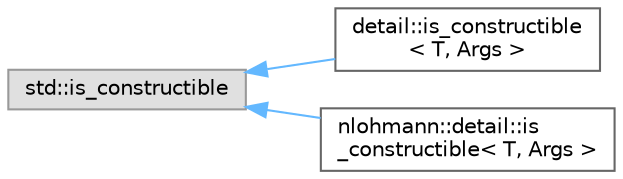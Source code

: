digraph "Graphical Class Hierarchy"
{
 // LATEX_PDF_SIZE
  bgcolor="transparent";
  edge [fontname=Helvetica,fontsize=10,labelfontname=Helvetica,labelfontsize=10];
  node [fontname=Helvetica,fontsize=10,shape=box,height=0.2,width=0.4];
  rankdir="LR";
  Node0 [id="Node000000",label="std::is_constructible",height=0.2,width=0.4,color="grey60", fillcolor="#E0E0E0", style="filled",tooltip=" "];
  Node0 -> Node1 [id="edge150_Node000000_Node000001",dir="back",color="steelblue1",style="solid",tooltip=" "];
  Node1 [id="Node000001",label="detail::is_constructible\l\< T, Args \>",height=0.2,width=0.4,color="grey40", fillcolor="white", style="filled",URL="$structdetail_1_1is__constructible.html",tooltip=" "];
  Node0 -> Node2 [id="edge151_Node000000_Node000002",dir="back",color="steelblue1",style="solid",tooltip=" "];
  Node2 [id="Node000002",label="nlohmann::detail::is\l_constructible\< T, Args \>",height=0.2,width=0.4,color="grey40", fillcolor="white", style="filled",URL="$structnlohmann_1_1detail_1_1is__constructible.html",tooltip=" "];
}
